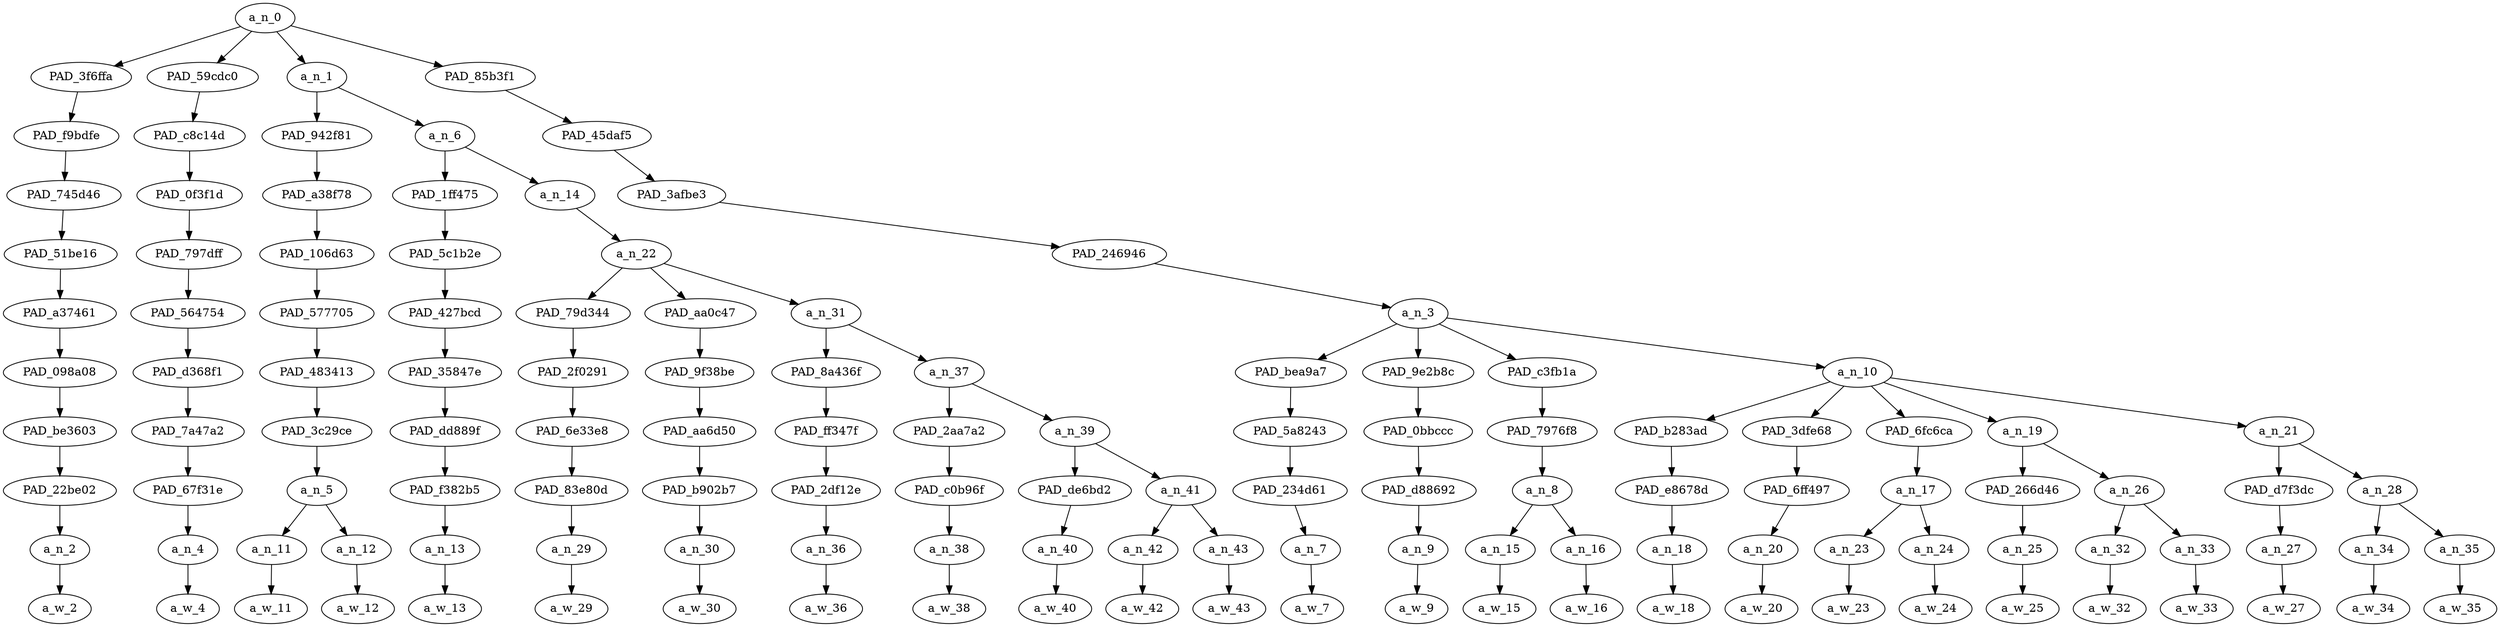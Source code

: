 strict digraph "" {
	a_n_0	[div_dir=1,
		index=0,
		level=10,
		pos="12.73828125,10!",
		text_span="[0, 1, 2, 3, 4, 5, 6, 7, 8, 9, 10, 11, 12, 13, 14, 15, 16, 17, 18, 19, 20, 21, 22, 23, 24, 25]",
		value=1.00000001];
	PAD_3f6ffa	[div_dir=1,
		index=1,
		level=9,
		pos="10.0,9!",
		text_span="[10]",
		value=0.03068067];
	a_n_0 -> PAD_3f6ffa;
	PAD_59cdc0	[div_dir=1,
		index=3,
		level=9,
		pos="25.0,9!",
		text_span="[25]",
		value=0.03300981];
	a_n_0 -> PAD_59cdc0;
	a_n_1	[div_dir=1,
		index=0,
		level=9,
		pos="1.828125,9!",
		text_span="[0, 1, 2, 3, 4, 5, 6, 7, 8, 9]",
		value=0.30572892];
	a_n_0 -> a_n_1;
	PAD_85b3f1	[div_dir=1,
		index=2,
		level=9,
		pos="14.125,9!",
		text_span="[11, 12, 13, 14, 15, 16, 17, 18, 19, 20, 21, 22, 23, 24]",
		value=0.62975029];
	a_n_0 -> PAD_85b3f1;
	PAD_f9bdfe	[div_dir=1,
		index=2,
		level=8,
		pos="10.0,8!",
		text_span="[10]",
		value=0.03068067];
	PAD_3f6ffa -> PAD_f9bdfe;
	PAD_745d46	[div_dir=1,
		index=3,
		level=7,
		pos="10.0,7!",
		text_span="[10]",
		value=0.03068067];
	PAD_f9bdfe -> PAD_745d46;
	PAD_51be16	[div_dir=1,
		index=3,
		level=6,
		pos="10.0,6!",
		text_span="[10]",
		value=0.03068067];
	PAD_745d46 -> PAD_51be16;
	PAD_a37461	[div_dir=1,
		index=5,
		level=5,
		pos="10.0,5!",
		text_span="[10]",
		value=0.03068067];
	PAD_51be16 -> PAD_a37461;
	PAD_098a08	[div_dir=1,
		index=6,
		level=4,
		pos="10.0,4!",
		text_span="[10]",
		value=0.03068067];
	PAD_a37461 -> PAD_098a08;
	PAD_be3603	[div_dir=1,
		index=7,
		level=3,
		pos="10.0,3!",
		text_span="[10]",
		value=0.03068067];
	PAD_098a08 -> PAD_be3603;
	PAD_22be02	[div_dir=1,
		index=8,
		level=2,
		pos="10.0,2!",
		text_span="[10]",
		value=0.03068067];
	PAD_be3603 -> PAD_22be02;
	a_n_2	[div_dir=1,
		index=10,
		level=1,
		pos="10.0,1!",
		text_span="[10]",
		value=0.03068067];
	PAD_22be02 -> a_n_2;
	a_w_2	[div_dir=0,
		index=10,
		level=0,
		pos="10,0!",
		text_span="[10]",
		value=u1];
	a_n_2 -> a_w_2;
	PAD_c8c14d	[div_dir=1,
		index=4,
		level=8,
		pos="25.0,8!",
		text_span="[25]",
		value=0.03300981];
	PAD_59cdc0 -> PAD_c8c14d;
	PAD_0f3f1d	[div_dir=1,
		index=5,
		level=7,
		pos="25.0,7!",
		text_span="[25]",
		value=0.03300981];
	PAD_c8c14d -> PAD_0f3f1d;
	PAD_797dff	[div_dir=1,
		index=5,
		level=6,
		pos="25.0,6!",
		text_span="[25]",
		value=0.03300981];
	PAD_0f3f1d -> PAD_797dff;
	PAD_564754	[div_dir=1,
		index=7,
		level=5,
		pos="25.0,5!",
		text_span="[25]",
		value=0.03300981];
	PAD_797dff -> PAD_564754;
	PAD_d368f1	[div_dir=1,
		index=11,
		level=4,
		pos="25.0,4!",
		text_span="[25]",
		value=0.03300981];
	PAD_564754 -> PAD_d368f1;
	PAD_7a47a2	[div_dir=1,
		index=16,
		level=3,
		pos="25.0,3!",
		text_span="[25]",
		value=0.03300981];
	PAD_d368f1 -> PAD_7a47a2;
	PAD_67f31e	[div_dir=1,
		index=19,
		level=2,
		pos="25.0,2!",
		text_span="[25]",
		value=0.03300981];
	PAD_7a47a2 -> PAD_67f31e;
	a_n_4	[div_dir=1,
		index=25,
		level=1,
		pos="25.0,1!",
		text_span="[25]",
		value=0.03300981];
	PAD_67f31e -> a_n_4;
	a_w_4	[div_dir=0,
		index=25,
		level=0,
		pos="25,0!",
		text_span="[25]",
		value=😑];
	a_n_4 -> a_w_4;
	PAD_942f81	[div_dir=1,
		index=0,
		level=8,
		pos="0.5,8!",
		text_span="[0, 1]",
		value=0.05843625];
	a_n_1 -> PAD_942f81;
	a_n_6	[div_dir=1,
		index=1,
		level=8,
		pos="3.15625,8!",
		text_span="[2, 3, 4, 5, 6, 7, 8, 9]",
		value=0.24699313];
	a_n_1 -> a_n_6;
	PAD_a38f78	[div_dir=1,
		index=0,
		level=7,
		pos="0.5,7!",
		text_span="[0, 1]",
		value=0.05843625];
	PAD_942f81 -> PAD_a38f78;
	PAD_106d63	[div_dir=1,
		index=0,
		level=6,
		pos="0.5,6!",
		text_span="[0, 1]",
		value=0.05843625];
	PAD_a38f78 -> PAD_106d63;
	PAD_577705	[div_dir=1,
		index=0,
		level=5,
		pos="0.5,5!",
		text_span="[0, 1]",
		value=0.05843625];
	PAD_106d63 -> PAD_577705;
	PAD_483413	[div_dir=1,
		index=0,
		level=4,
		pos="0.5,4!",
		text_span="[0, 1]",
		value=0.05843625];
	PAD_577705 -> PAD_483413;
	PAD_3c29ce	[div_dir=1,
		index=0,
		level=3,
		pos="0.5,3!",
		text_span="[0, 1]",
		value=0.05843625];
	PAD_483413 -> PAD_3c29ce;
	a_n_5	[div_dir=1,
		index=0,
		level=2,
		pos="0.5,2!",
		text_span="[0, 1]",
		value=0.05843625];
	PAD_3c29ce -> a_n_5;
	a_n_11	[div_dir=1,
		index=0,
		level=1,
		pos="0.0,1!",
		text_span="[0]",
		value=0.02951282];
	a_n_5 -> a_n_11;
	a_n_12	[div_dir=1,
		index=1,
		level=1,
		pos="1.0,1!",
		text_span="[1]",
		value=0.02878225];
	a_n_5 -> a_n_12;
	a_w_11	[div_dir=0,
		index=0,
		level=0,
		pos="0,0!",
		text_span="[0]",
		value=as];
	a_n_11 -> a_w_11;
	a_w_12	[div_dir=0,
		index=1,
		level=0,
		pos="1,0!",
		text_span="[1]",
		value=far];
	a_n_12 -> a_w_12;
	PAD_1ff475	[div_dir=1,
		index=1,
		level=7,
		pos="2.0,7!",
		text_span="[2]",
		value=0.02458540];
	a_n_6 -> PAD_1ff475;
	a_n_14	[div_dir=1,
		index=2,
		level=7,
		pos="4.3125,7!",
		text_span="[3, 4, 5, 6, 7, 8, 9]",
		value=0.22214344];
	a_n_6 -> a_n_14;
	PAD_5c1b2e	[div_dir=1,
		index=1,
		level=6,
		pos="2.0,6!",
		text_span="[2]",
		value=0.02458540];
	PAD_1ff475 -> PAD_5c1b2e;
	PAD_427bcd	[div_dir=1,
		index=1,
		level=5,
		pos="2.0,5!",
		text_span="[2]",
		value=0.02458540];
	PAD_5c1b2e -> PAD_427bcd;
	PAD_35847e	[div_dir=1,
		index=1,
		level=4,
		pos="2.0,4!",
		text_span="[2]",
		value=0.02458540];
	PAD_427bcd -> PAD_35847e;
	PAD_dd889f	[div_dir=1,
		index=1,
		level=3,
		pos="2.0,3!",
		text_span="[2]",
		value=0.02458540];
	PAD_35847e -> PAD_dd889f;
	PAD_f382b5	[div_dir=1,
		index=1,
		level=2,
		pos="2.0,2!",
		text_span="[2]",
		value=0.02458540];
	PAD_dd889f -> PAD_f382b5;
	a_n_13	[div_dir=1,
		index=2,
		level=1,
		pos="2.0,1!",
		text_span="[2]",
		value=0.02458540];
	PAD_f382b5 -> a_n_13;
	a_w_13	[div_dir=0,
		index=2,
		level=0,
		pos="2,0!",
		text_span="[2]",
		value=as1];
	a_n_13 -> a_w_13;
	a_n_22	[div_dir=1,
		index=2,
		level=6,
		pos="4.3125,6!",
		text_span="[3, 4, 5, 6, 7, 8, 9]",
		value=0.22189548];
	a_n_14 -> a_n_22;
	PAD_79d344	[div_dir=1,
		index=2,
		level=5,
		pos="3.0,5!",
		text_span="[3]",
		value=0.03263322];
	a_n_22 -> PAD_79d344;
	PAD_aa0c47	[div_dir=-1,
		index=3,
		level=5,
		pos="4.0,5!",
		text_span="[4]",
		value=0.03202599];
	a_n_22 -> PAD_aa0c47;
	a_n_31	[div_dir=1,
		index=4,
		level=5,
		pos="5.9375,5!",
		text_span="[5, 6, 7, 8, 9]",
		value=0.15698831];
	a_n_22 -> a_n_31;
	PAD_2f0291	[div_dir=1,
		index=2,
		level=4,
		pos="3.0,4!",
		text_span="[3]",
		value=0.03263322];
	PAD_79d344 -> PAD_2f0291;
	PAD_6e33e8	[div_dir=1,
		index=2,
		level=3,
		pos="3.0,3!",
		text_span="[3]",
		value=0.03263322];
	PAD_2f0291 -> PAD_6e33e8;
	PAD_83e80d	[div_dir=1,
		index=2,
		level=2,
		pos="3.0,2!",
		text_span="[3]",
		value=0.03263322];
	PAD_6e33e8 -> PAD_83e80d;
	a_n_29	[div_dir=1,
		index=3,
		level=1,
		pos="3.0,1!",
		text_span="[3]",
		value=0.03263322];
	PAD_83e80d -> a_n_29;
	a_w_29	[div_dir=0,
		index=3,
		level=0,
		pos="3,0!",
		text_span="[3]",
		value=im];
	a_n_29 -> a_w_29;
	PAD_9f38be	[div_dir=-1,
		index=3,
		level=4,
		pos="4.0,4!",
		text_span="[4]",
		value=0.03202599];
	PAD_aa0c47 -> PAD_9f38be;
	PAD_aa6d50	[div_dir=-1,
		index=3,
		level=3,
		pos="4.0,3!",
		text_span="[4]",
		value=0.03202599];
	PAD_9f38be -> PAD_aa6d50;
	PAD_b902b7	[div_dir=-1,
		index=3,
		level=2,
		pos="4.0,2!",
		text_span="[4]",
		value=0.03202599];
	PAD_aa6d50 -> PAD_b902b7;
	a_n_30	[div_dir=-1,
		index=4,
		level=1,
		pos="4.0,1!",
		text_span="[4]",
		value=0.03202599];
	PAD_b902b7 -> a_n_30;
	a_w_30	[div_dir=0,
		index=4,
		level=0,
		pos="4,0!",
		text_span="[4]",
		value=concerned];
	a_n_30 -> a_w_30;
	PAD_8a436f	[div_dir=1,
		index=4,
		level=4,
		pos="5.0,4!",
		text_span="[5]",
		value=0.02496674];
	a_n_31 -> PAD_8a436f;
	a_n_37	[div_dir=1,
		index=5,
		level=4,
		pos="6.875,4!",
		text_span="[6, 7, 8, 9]",
		value=0.13175540];
	a_n_31 -> a_n_37;
	PAD_ff347f	[div_dir=1,
		index=4,
		level=3,
		pos="5.0,3!",
		text_span="[5]",
		value=0.02496674];
	PAD_8a436f -> PAD_ff347f;
	PAD_2df12e	[div_dir=1,
		index=4,
		level=2,
		pos="5.0,2!",
		text_span="[5]",
		value=0.02496674];
	PAD_ff347f -> PAD_2df12e;
	a_n_36	[div_dir=1,
		index=5,
		level=1,
		pos="5.0,1!",
		text_span="[5]",
		value=0.02496674];
	PAD_2df12e -> a_n_36;
	a_w_36	[div_dir=0,
		index=5,
		level=0,
		pos="5,0!",
		text_span="[5]",
		value=if];
	a_n_36 -> a_w_36;
	PAD_2aa7a2	[div_dir=1,
		index=5,
		level=3,
		pos="6.0,3!",
		text_span="[6]",
		value=0.03495077];
	a_n_37 -> PAD_2aa7a2;
	a_n_39	[div_dir=1,
		index=6,
		level=3,
		pos="7.75,3!",
		text_span="[7, 8, 9]",
		value=0.09655577];
	a_n_37 -> a_n_39;
	PAD_c0b96f	[div_dir=1,
		index=5,
		level=2,
		pos="6.0,2!",
		text_span="[6]",
		value=0.03495077];
	PAD_2aa7a2 -> PAD_c0b96f;
	a_n_38	[div_dir=1,
		index=6,
		level=1,
		pos="6.0,1!",
		text_span="[6]",
		value=0.03495077];
	PAD_c0b96f -> a_n_38;
	a_w_38	[div_dir=0,
		index=6,
		level=0,
		pos="6,0!",
		text_span="[6]",
		value=u];
	a_n_38 -> a_w_38;
	PAD_de6bd2	[div_dir=1,
		index=6,
		level=2,
		pos="7.0,2!",
		text_span="[7]",
		value=0.03412991];
	a_n_39 -> PAD_de6bd2;
	a_n_41	[div_dir=1,
		index=7,
		level=2,
		pos="8.5,2!",
		text_span="[8, 9]",
		value=0.06224019];
	a_n_39 -> a_n_41;
	a_n_40	[div_dir=1,
		index=7,
		level=1,
		pos="7.0,1!",
		text_span="[7]",
		value=0.03412991];
	PAD_de6bd2 -> a_n_40;
	a_w_40	[div_dir=0,
		index=7,
		level=0,
		pos="7,0!",
		text_span="[7]",
		value=watch];
	a_n_40 -> a_w_40;
	a_n_42	[div_dir=1,
		index=8,
		level=1,
		pos="8.0,1!",
		text_span="[8]",
		value=0.02336193];
	a_n_41 -> a_n_42;
	a_n_43	[div_dir=1,
		index=9,
		level=1,
		pos="9.0,1!",
		text_span="[9]",
		value=0.03869370];
	a_n_41 -> a_n_43;
	a_w_42	[div_dir=0,
		index=8,
		level=0,
		pos="8,0!",
		text_span="[8]",
		value=the];
	a_n_42 -> a_w_42;
	a_w_43	[div_dir=0,
		index=9,
		level=0,
		pos="9,0!",
		text_span="[9]",
		value=nfl];
	a_n_43 -> a_w_43;
	PAD_45daf5	[div_dir=1,
		index=3,
		level=8,
		pos="14.125,8!",
		text_span="[11, 12, 13, 14, 15, 16, 17, 18, 19, 20, 21, 22, 23, 24]",
		value=0.62975029];
	PAD_85b3f1 -> PAD_45daf5;
	PAD_3afbe3	[div_dir=1,
		index=4,
		level=7,
		pos="14.125,7!",
		text_span="[11, 12, 13, 14, 15, 16, 17, 18, 19, 20, 21, 22, 23, 24]",
		value=0.62975029];
	PAD_45daf5 -> PAD_3afbe3;
	PAD_246946	[div_dir=1,
		index=4,
		level=6,
		pos="14.125,6!",
		text_span="[11, 12, 13, 14, 15, 16, 17, 18, 19, 20, 21, 22, 23, 24]",
		value=0.62975029];
	PAD_3afbe3 -> PAD_246946;
	a_n_3	[div_dir=1,
		index=6,
		level=5,
		pos="14.125,5!",
		text_span="[11, 12, 13, 14, 15, 16, 17, 18, 19, 20, 21, 22, 23, 24]",
		value=0.62975029];
	PAD_246946 -> a_n_3;
	PAD_bea9a7	[div_dir=1,
		index=7,
		level=4,
		pos="11.0,4!",
		text_span="[11]",
		value=0.02731451];
	a_n_3 -> PAD_bea9a7;
	PAD_9e2b8c	[div_dir=1,
		index=9,
		level=4,
		pos="14.0,4!",
		text_span="[14]",
		value=0.02316713];
	a_n_3 -> PAD_9e2b8c;
	PAD_c3fb1a	[div_dir=1,
		index=8,
		level=4,
		pos="12.5,4!",
		text_span="[12, 13]",
		value=0.03941974];
	a_n_3 -> PAD_c3fb1a;
	a_n_10	[div_dir=1,
		index=10,
		level=4,
		pos="19.0,4!",
		text_span="[15, 16, 17, 18, 19, 20, 21, 22, 23, 24]",
		value=0.53902330];
	a_n_3 -> a_n_10;
	PAD_5a8243	[div_dir=1,
		index=8,
		level=3,
		pos="11.0,3!",
		text_span="[11]",
		value=0.02731451];
	PAD_bea9a7 -> PAD_5a8243;
	PAD_234d61	[div_dir=1,
		index=9,
		level=2,
		pos="11.0,2!",
		text_span="[11]",
		value=0.02731451];
	PAD_5a8243 -> PAD_234d61;
	a_n_7	[div_dir=1,
		index=11,
		level=1,
		pos="11.0,1!",
		text_span="[11]",
		value=0.02731451];
	PAD_234d61 -> a_n_7;
	a_w_7	[div_dir=0,
		index=11,
		level=0,
		pos="11,0!",
		text_span="[11]",
		value=might];
	a_n_7 -> a_w_7;
	PAD_0bbccc	[div_dir=1,
		index=10,
		level=3,
		pos="14.0,3!",
		text_span="[14]",
		value=0.02316713];
	PAD_9e2b8c -> PAD_0bbccc;
	PAD_d88692	[div_dir=1,
		index=11,
		level=2,
		pos="14.0,2!",
		text_span="[14]",
		value=0.02316713];
	PAD_0bbccc -> PAD_d88692;
	a_n_9	[div_dir=1,
		index=14,
		level=1,
		pos="14.0,1!",
		text_span="[14]",
		value=0.02316713];
	PAD_d88692 -> a_n_9;
	a_w_9	[div_dir=0,
		index=14,
		level=0,
		pos="14,0!",
		text_span="[14]",
		value=just];
	a_n_9 -> a_w_9;
	PAD_7976f8	[div_dir=1,
		index=9,
		level=3,
		pos="12.5,3!",
		text_span="[12, 13]",
		value=0.03941974];
	PAD_c3fb1a -> PAD_7976f8;
	a_n_8	[div_dir=1,
		index=10,
		level=2,
		pos="12.5,2!",
		text_span="[12, 13]",
		value=0.03941974];
	PAD_7976f8 -> a_n_8;
	a_n_15	[div_dir=-1,
		index=12,
		level=1,
		pos="12.0,1!",
		text_span="[12]",
		value=0.01913930];
	a_n_8 -> a_n_15;
	a_n_16	[div_dir=1,
		index=13,
		level=1,
		pos="13.0,1!",
		text_span="[13]",
		value=0.02027098];
	a_n_8 -> a_n_16;
	a_w_15	[div_dir=0,
		index=12,
		level=0,
		pos="12,0!",
		text_span="[12]",
		value=as2];
	a_n_15 -> a_w_15;
	a_w_16	[div_dir=0,
		index=13,
		level=0,
		pos="13,0!",
		text_span="[13]",
		value=well];
	a_n_16 -> a_w_16;
	PAD_b283ad	[div_dir=-1,
		index=12,
		level=3,
		pos="17.0,3!",
		text_span="[17]",
		value=0.02731759];
	a_n_10 -> PAD_b283ad;
	PAD_3dfe68	[div_dir=1,
		index=14,
		level=3,
		pos="21.0,3!",
		text_span="[21]",
		value=0.04023625];
	a_n_10 -> PAD_3dfe68;
	PAD_6fc6ca	[div_dir=1,
		index=11,
		level=3,
		pos="15.5,3!",
		text_span="[15, 16]",
		value=0.05026842];
	a_n_10 -> PAD_6fc6ca;
	a_n_19	[div_dir=1,
		index=13,
		level=3,
		pos="18.75,3!",
		text_span="[18, 19, 20]",
		value=0.26271475];
	a_n_10 -> a_n_19;
	a_n_21	[div_dir=1,
		index=15,
		level=3,
		pos="22.75,3!",
		text_span="[22, 23, 24]",
		value=0.15758093];
	a_n_10 -> a_n_21;
	PAD_e8678d	[div_dir=-1,
		index=13,
		level=2,
		pos="17.0,2!",
		text_span="[17]",
		value=0.02731759];
	PAD_b283ad -> PAD_e8678d;
	a_n_18	[div_dir=-1,
		index=17,
		level=1,
		pos="17.0,1!",
		text_span="[17]",
		value=0.02731759];
	PAD_e8678d -> a_n_18;
	a_w_18	[div_dir=0,
		index=17,
		level=0,
		pos="17,0!",
		text_span="[17]",
		value=and];
	a_n_18 -> a_w_18;
	PAD_6ff497	[div_dir=1,
		index=16,
		level=2,
		pos="21.0,2!",
		text_span="[21]",
		value=0.04023625];
	PAD_3dfe68 -> PAD_6ff497;
	a_n_20	[div_dir=1,
		index=21,
		level=1,
		pos="21.0,1!",
		text_span="[21]",
		value=0.04023625];
	PAD_6ff497 -> a_n_20;
	a_w_20	[div_dir=0,
		index=21,
		level=0,
		pos="21,0!",
		text_span="[21]",
		value=and1];
	a_n_20 -> a_w_20;
	a_n_17	[div_dir=1,
		index=12,
		level=2,
		pos="15.5,2!",
		text_span="[15, 16]",
		value=0.05026842];
	PAD_6fc6ca -> a_n_17;
	a_n_23	[div_dir=1,
		index=15,
		level=1,
		pos="15.0,1!",
		text_span="[15]",
		value=0.02396053];
	a_n_17 -> a_n_23;
	a_n_24	[div_dir=1,
		index=16,
		level=1,
		pos="16.0,1!",
		text_span="[16]",
		value=0.02625224];
	a_n_17 -> a_n_24;
	a_w_23	[div_dir=0,
		index=15,
		level=0,
		pos="15,0!",
		text_span="[15]",
		value=go];
	a_n_23 -> a_w_23;
	a_w_24	[div_dir=0,
		index=16,
		level=0,
		pos="16,0!",
		text_span="[16]",
		value=ahead];
	a_n_24 -> a_w_24;
	PAD_266d46	[div_dir=1,
		index=14,
		level=2,
		pos="18.0,2!",
		text_span="[18]",
		value=0.03565304];
	a_n_19 -> PAD_266d46;
	a_n_26	[div_dir=1,
		index=15,
		level=2,
		pos="19.5,2!",
		text_span="[19, 20]",
		value=0.22607925];
	a_n_19 -> a_n_26;
	a_n_25	[div_dir=1,
		index=18,
		level=1,
		pos="18.0,1!",
		text_span="[18]",
		value=0.03565304];
	PAD_266d46 -> a_n_25;
	a_w_25	[div_dir=0,
		index=18,
		level=0,
		pos="18,0!",
		text_span="[18]",
		value=find];
	a_n_25 -> a_w_25;
	a_n_32	[div_dir=1,
		index=19,
		level=1,
		pos="19.0,1!",
		text_span="[19]",
		value=0.04152597];
	a_n_26 -> a_n_32;
	a_n_33	[div_dir=1,
		index=20,
		level=1,
		pos="20.0,1!",
		text_span="[20]",
		value=0.18361778];
	a_n_26 -> a_n_33;
	a_w_32	[div_dir=0,
		index=19,
		level=0,
		pos="19,0!",
		text_span="[19]",
		value=a];
	a_n_32 -> a_w_32;
	a_w_33	[div_dir=0,
		index=20,
		level=0,
		pos="20,0!",
		text_span="[20]",
		value=nigger];
	a_n_33 -> a_w_33;
	PAD_d7f3dc	[div_dir=1,
		index=17,
		level=2,
		pos="22.0,2!",
		text_span="[22]",
		value=0.05675440];
	a_n_21 -> PAD_d7f3dc;
	a_n_28	[div_dir=1,
		index=18,
		level=2,
		pos="23.5,2!",
		text_span="[23, 24]",
		value=0.10027953];
	a_n_21 -> a_n_28;
	a_n_27	[div_dir=1,
		index=22,
		level=1,
		pos="22.0,1!",
		text_span="[22]",
		value=0.05675440];
	PAD_d7f3dc -> a_n_27;
	a_w_27	[div_dir=0,
		index=22,
		level=0,
		pos="22,0!",
		text_span="[22]",
		value=suck];
	a_n_27 -> a_w_27;
	a_n_34	[div_dir=1,
		index=23,
		level=1,
		pos="23.0,1!",
		text_span="[23]",
		value=0.03782278];
	a_n_28 -> a_n_34;
	a_n_35	[div_dir=1,
		index=24,
		level=1,
		pos="24.0,1!",
		text_span="[24]",
		value=0.06201689];
	a_n_28 -> a_n_35;
	a_w_34	[div_dir=0,
		index=23,
		level=0,
		pos="23,0!",
		text_span="[23]",
		value=it];
	a_n_34 -> a_w_34;
	a_w_35	[div_dir=0,
		index=24,
		level=0,
		pos="24,0!",
		text_span="[24]",
		value=dick];
	a_n_35 -> a_w_35;
}
